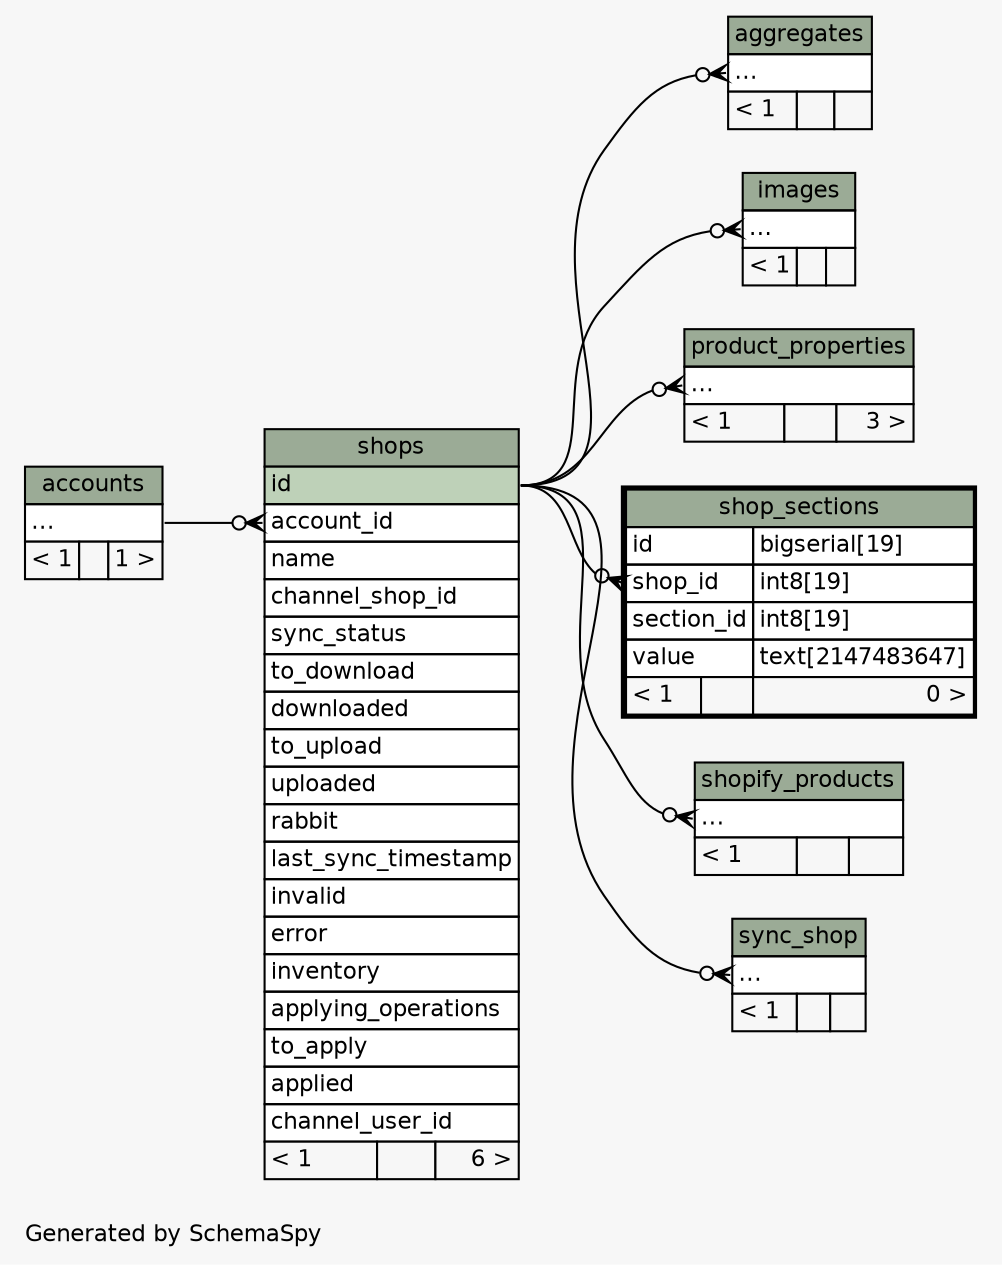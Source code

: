 // dot 2.40.1 on Linux 4.12.12-gentoo
// SchemaSpy rev 590
digraph "twoDegreesRelationshipsDiagram" {
  graph [
    rankdir="RL"
    bgcolor="#f7f7f7"
    label="\nGenerated by SchemaSpy"
    labeljust="l"
    nodesep="0.18"
    ranksep="0.46"
    fontname="Helvetica"
    fontsize="11"
  ];
  node [
    fontname="Helvetica"
    fontsize="11"
    shape="plaintext"
  ];
  edge [
    arrowsize="0.8"
  ];
  "aggregates":"elipses":w -> "shops":"id":e [arrowhead=none dir=back arrowtail=crowodot];
  "images":"elipses":w -> "shops":"id":e [arrowhead=none dir=back arrowtail=crowodot];
  "product_properties":"elipses":w -> "shops":"id":e [arrowhead=none dir=back arrowtail=crowodot];
  "shop_sections":"shop_id":w -> "shops":"id":e [arrowhead=none dir=back arrowtail=crowodot];
  "shopify_products":"elipses":w -> "shops":"id":e [arrowhead=none dir=back arrowtail=crowodot];
  "shops":"account_id":w -> "accounts":"elipses":e [arrowhead=none dir=back arrowtail=crowodot];
  "sync_shop":"elipses":w -> "shops":"id":e [arrowhead=none dir=back arrowtail=crowodot];
  "accounts" [
    label=<
    <TABLE BORDER="0" CELLBORDER="1" CELLSPACING="0" BGCOLOR="#ffffff">
      <TR><TD COLSPAN="3" BGCOLOR="#9bab96" ALIGN="CENTER">accounts</TD></TR>
      <TR><TD PORT="elipses" COLSPAN="3" ALIGN="LEFT">...</TD></TR>
      <TR><TD ALIGN="LEFT" BGCOLOR="#f7f7f7">&lt; 1</TD><TD ALIGN="RIGHT" BGCOLOR="#f7f7f7">  </TD><TD ALIGN="RIGHT" BGCOLOR="#f7f7f7">1 &gt;</TD></TR>
    </TABLE>>
    URL="accounts.html"
    tooltip="accounts"
  ];
  "aggregates" [
    label=<
    <TABLE BORDER="0" CELLBORDER="1" CELLSPACING="0" BGCOLOR="#ffffff">
      <TR><TD COLSPAN="3" BGCOLOR="#9bab96" ALIGN="CENTER">aggregates</TD></TR>
      <TR><TD PORT="elipses" COLSPAN="3" ALIGN="LEFT">...</TD></TR>
      <TR><TD ALIGN="LEFT" BGCOLOR="#f7f7f7">&lt; 1</TD><TD ALIGN="RIGHT" BGCOLOR="#f7f7f7">  </TD><TD ALIGN="RIGHT" BGCOLOR="#f7f7f7">  </TD></TR>
    </TABLE>>
    URL="aggregates.html"
    tooltip="aggregates"
  ];
  "images" [
    label=<
    <TABLE BORDER="0" CELLBORDER="1" CELLSPACING="0" BGCOLOR="#ffffff">
      <TR><TD COLSPAN="3" BGCOLOR="#9bab96" ALIGN="CENTER">images</TD></TR>
      <TR><TD PORT="elipses" COLSPAN="3" ALIGN="LEFT">...</TD></TR>
      <TR><TD ALIGN="LEFT" BGCOLOR="#f7f7f7">&lt; 1</TD><TD ALIGN="RIGHT" BGCOLOR="#f7f7f7">  </TD><TD ALIGN="RIGHT" BGCOLOR="#f7f7f7">  </TD></TR>
    </TABLE>>
    URL="images.html"
    tooltip="images"
  ];
  "product_properties" [
    label=<
    <TABLE BORDER="0" CELLBORDER="1" CELLSPACING="0" BGCOLOR="#ffffff">
      <TR><TD COLSPAN="3" BGCOLOR="#9bab96" ALIGN="CENTER">product_properties</TD></TR>
      <TR><TD PORT="elipses" COLSPAN="3" ALIGN="LEFT">...</TD></TR>
      <TR><TD ALIGN="LEFT" BGCOLOR="#f7f7f7">&lt; 1</TD><TD ALIGN="RIGHT" BGCOLOR="#f7f7f7">  </TD><TD ALIGN="RIGHT" BGCOLOR="#f7f7f7">3 &gt;</TD></TR>
    </TABLE>>
    URL="product_properties.html"
    tooltip="product_properties"
  ];
  "shop_sections" [
    label=<
    <TABLE BORDER="2" CELLBORDER="1" CELLSPACING="0" BGCOLOR="#ffffff">
      <TR><TD COLSPAN="3" BGCOLOR="#9bab96" ALIGN="CENTER">shop_sections</TD></TR>
      <TR><TD PORT="id" COLSPAN="2" ALIGN="LEFT">id</TD><TD PORT="id.type" ALIGN="LEFT">bigserial[19]</TD></TR>
      <TR><TD PORT="shop_id" COLSPAN="2" ALIGN="LEFT">shop_id</TD><TD PORT="shop_id.type" ALIGN="LEFT">int8[19]</TD></TR>
      <TR><TD PORT="section_id" COLSPAN="2" ALIGN="LEFT">section_id</TD><TD PORT="section_id.type" ALIGN="LEFT">int8[19]</TD></TR>
      <TR><TD PORT="value" COLSPAN="2" ALIGN="LEFT">value</TD><TD PORT="value.type" ALIGN="LEFT">text[2147483647]</TD></TR>
      <TR><TD ALIGN="LEFT" BGCOLOR="#f7f7f7">&lt; 1</TD><TD ALIGN="RIGHT" BGCOLOR="#f7f7f7">  </TD><TD ALIGN="RIGHT" BGCOLOR="#f7f7f7">0 &gt;</TD></TR>
    </TABLE>>
    URL="shop_sections.html"
    tooltip="shop_sections"
  ];
  "shopify_products" [
    label=<
    <TABLE BORDER="0" CELLBORDER="1" CELLSPACING="0" BGCOLOR="#ffffff">
      <TR><TD COLSPAN="3" BGCOLOR="#9bab96" ALIGN="CENTER">shopify_products</TD></TR>
      <TR><TD PORT="elipses" COLSPAN="3" ALIGN="LEFT">...</TD></TR>
      <TR><TD ALIGN="LEFT" BGCOLOR="#f7f7f7">&lt; 1</TD><TD ALIGN="RIGHT" BGCOLOR="#f7f7f7">  </TD><TD ALIGN="RIGHT" BGCOLOR="#f7f7f7">  </TD></TR>
    </TABLE>>
    URL="shopify_products.html"
    tooltip="shopify_products"
  ];
  "shops" [
    label=<
    <TABLE BORDER="0" CELLBORDER="1" CELLSPACING="0" BGCOLOR="#ffffff">
      <TR><TD COLSPAN="3" BGCOLOR="#9bab96" ALIGN="CENTER">shops</TD></TR>
      <TR><TD PORT="id" COLSPAN="3" BGCOLOR="#bed1b8" ALIGN="LEFT">id</TD></TR>
      <TR><TD PORT="account_id" COLSPAN="3" ALIGN="LEFT">account_id</TD></TR>
      <TR><TD PORT="name" COLSPAN="3" ALIGN="LEFT">name</TD></TR>
      <TR><TD PORT="channel_shop_id" COLSPAN="3" ALIGN="LEFT">channel_shop_id</TD></TR>
      <TR><TD PORT="sync_status" COLSPAN="3" ALIGN="LEFT">sync_status</TD></TR>
      <TR><TD PORT="to_download" COLSPAN="3" ALIGN="LEFT">to_download</TD></TR>
      <TR><TD PORT="downloaded" COLSPAN="3" ALIGN="LEFT">downloaded</TD></TR>
      <TR><TD PORT="to_upload" COLSPAN="3" ALIGN="LEFT">to_upload</TD></TR>
      <TR><TD PORT="uploaded" COLSPAN="3" ALIGN="LEFT">uploaded</TD></TR>
      <TR><TD PORT="rabbit" COLSPAN="3" ALIGN="LEFT">rabbit</TD></TR>
      <TR><TD PORT="last_sync_timestamp" COLSPAN="3" ALIGN="LEFT">last_sync_timestamp</TD></TR>
      <TR><TD PORT="invalid" COLSPAN="3" ALIGN="LEFT">invalid</TD></TR>
      <TR><TD PORT="error" COLSPAN="3" ALIGN="LEFT">error</TD></TR>
      <TR><TD PORT="inventory" COLSPAN="3" ALIGN="LEFT">inventory</TD></TR>
      <TR><TD PORT="applying_operations" COLSPAN="3" ALIGN="LEFT">applying_operations</TD></TR>
      <TR><TD PORT="to_apply" COLSPAN="3" ALIGN="LEFT">to_apply</TD></TR>
      <TR><TD PORT="applied" COLSPAN="3" ALIGN="LEFT">applied</TD></TR>
      <TR><TD PORT="channel_user_id" COLSPAN="3" ALIGN="LEFT">channel_user_id</TD></TR>
      <TR><TD ALIGN="LEFT" BGCOLOR="#f7f7f7">&lt; 1</TD><TD ALIGN="RIGHT" BGCOLOR="#f7f7f7">  </TD><TD ALIGN="RIGHT" BGCOLOR="#f7f7f7">6 &gt;</TD></TR>
    </TABLE>>
    URL="shops.html"
    tooltip="shops"
  ];
  "sync_shop" [
    label=<
    <TABLE BORDER="0" CELLBORDER="1" CELLSPACING="0" BGCOLOR="#ffffff">
      <TR><TD COLSPAN="3" BGCOLOR="#9bab96" ALIGN="CENTER">sync_shop</TD></TR>
      <TR><TD PORT="elipses" COLSPAN="3" ALIGN="LEFT">...</TD></TR>
      <TR><TD ALIGN="LEFT" BGCOLOR="#f7f7f7">&lt; 1</TD><TD ALIGN="RIGHT" BGCOLOR="#f7f7f7">  </TD><TD ALIGN="RIGHT" BGCOLOR="#f7f7f7">  </TD></TR>
    </TABLE>>
    URL="sync_shop.html"
    tooltip="sync_shop"
  ];
}
